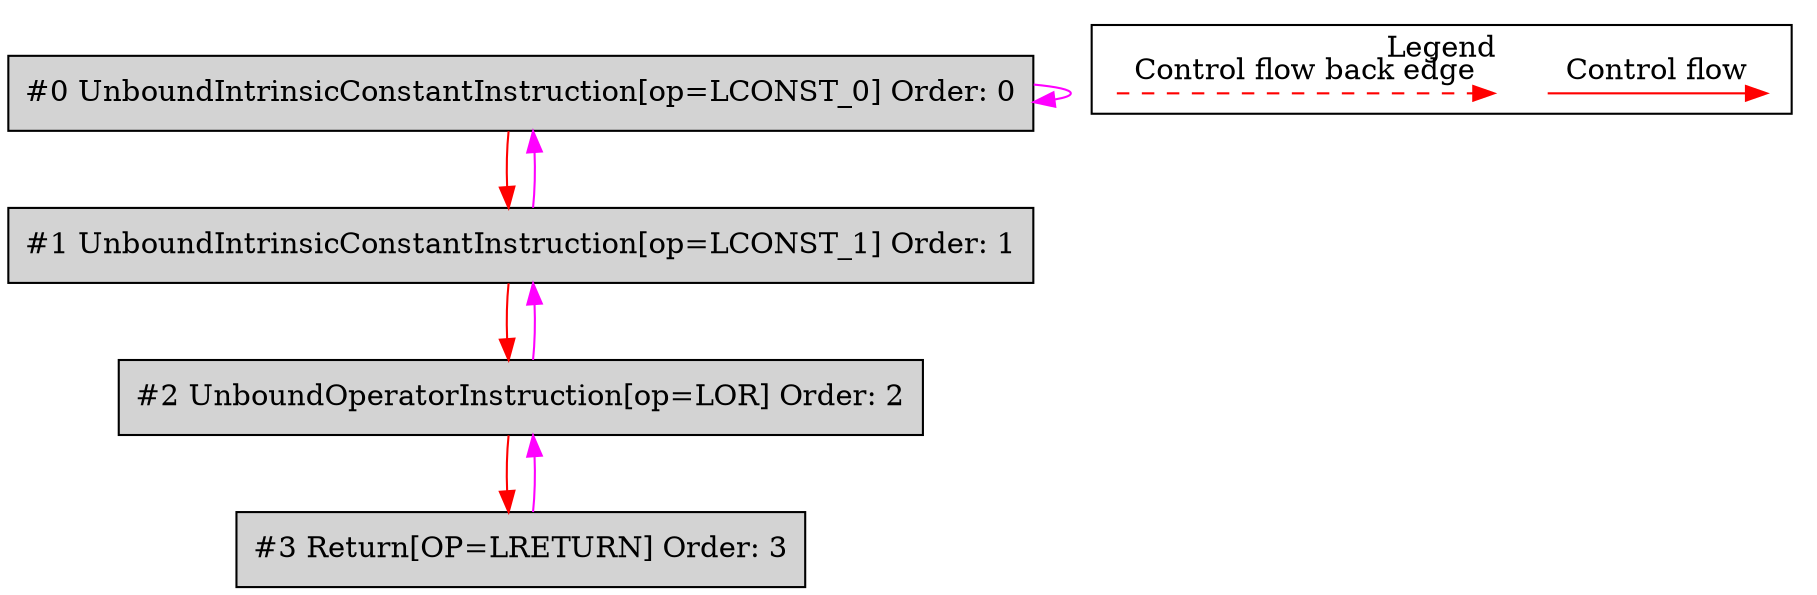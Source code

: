 digraph {
 ordering="in";
 node0[label="#0 UnboundIntrinsicConstantInstruction[op=LCONST_0] Order: 0", shape=box, fillcolor=lightgrey, style=filled];
 node1[label="#1 UnboundIntrinsicConstantInstruction[op=LCONST_1] Order: 1", shape=box, fillcolor=lightgrey, style=filled];
 node2[label="#2 UnboundOperatorInstruction[op=LOR] Order: 2", shape=box, fillcolor=lightgrey, style=filled];
 node3[label="#3 Return[OP=LRETURN] Order: 3", shape=box, fillcolor=lightgrey, style=filled];
 node0 -> node0[color=fuchsia];
 node0 -> node1[color=red];
 node1 -> node0[color=fuchsia];
 node1 -> node2[color=red];
 node2 -> node1[color=fuchsia];
 node2 -> node3[color=red];
 node3 -> node2[color=fuchsia];
 subgraph cluster_000 {
  label = "Legend";
  node [shape=point]
  {
   rank=same;
   c0 [style = invis];
   c1 [style = invis];
   c2 [style = invis];
   c3 [style = invis];
  }
  c0 -> c1 [label="Control flow", style=solid, color=red]
  c2 -> c3 [label="Control flow back edge", style=dashed, color=red]
 }

}
